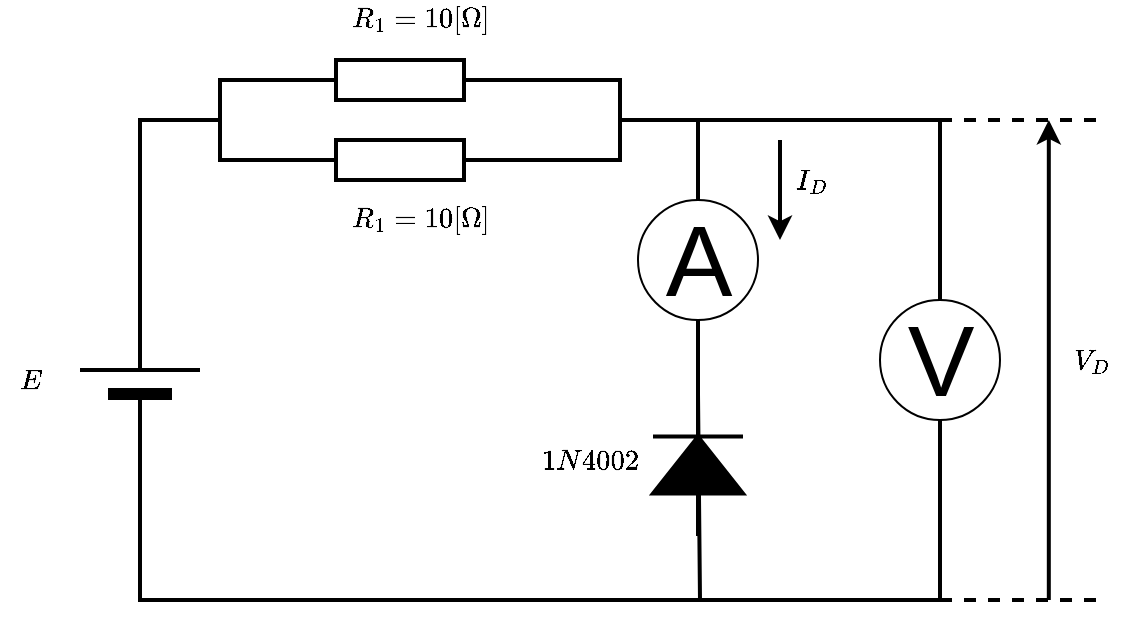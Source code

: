 <mxfile version="18.0.1" type="device"><diagram id="fkomY9Qylxee1qR4k6_M" name="ページ1"><mxGraphModel dx="1574" dy="1236" grid="1" gridSize="10" guides="1" tooltips="1" connect="1" arrows="1" fold="1" page="1" pageScale="1" pageWidth="827" pageHeight="1169" math="1" shadow="0"><root><mxCell id="0"/><mxCell id="1" parent="0"/><mxCell id="24" value="A" style="verticalLabelPosition=middle;shadow=0;dashed=0;align=center;html=1;verticalAlign=middle;strokeWidth=1;shape=ellipse;aspect=fixed;fontSize=50;" parent="1" vertex="1"><mxGeometry x="449" y="800" width="60" height="60" as="geometry"/></mxCell><mxCell id="25" value="V" style="verticalLabelPosition=middle;shadow=0;dashed=0;align=center;html=1;verticalAlign=middle;strokeWidth=1;shape=ellipse;aspect=fixed;fontSize=50;" parent="1" vertex="1"><mxGeometry x="570" y="850" width="60" height="60" as="geometry"/></mxCell><mxCell id="26" value="" style="pointerEvents=1;fillColor=strokeColor;verticalLabelPosition=bottom;shadow=0;dashed=0;align=center;html=1;verticalAlign=top;shape=mxgraph.electrical.diodes.diode;rotation=-90;strokeWidth=2;" parent="1" vertex="1"><mxGeometry x="443.5" y="910" width="71" height="45" as="geometry"/></mxCell><mxCell id="27" value="" style="verticalLabelPosition=bottom;shadow=0;dashed=0;align=center;fillColor=#000000;html=1;verticalAlign=top;strokeWidth=2;shape=mxgraph.electrical.miscellaneous.monocell_battery;rotation=-90;" parent="1" vertex="1"><mxGeometry x="150" y="860" width="100" height="60" as="geometry"/></mxCell><mxCell id="28" value="" style="endArrow=none;html=1;exitX=0;exitY=0.5;exitDx=0;exitDy=0;exitPerimeter=0;strokeWidth=2;rounded=0;" parent="1" source="27" edge="1"><mxGeometry width="50" height="50" relative="1" as="geometry"><mxPoint x="310" y="930" as="sourcePoint"/><mxPoint x="480" y="1000" as="targetPoint"/><Array as="points"><mxPoint x="200" y="1000"/></Array></mxGeometry></mxCell><mxCell id="29" value="" style="pointerEvents=1;verticalLabelPosition=bottom;shadow=0;dashed=0;align=center;html=1;verticalAlign=top;shape=mxgraph.electrical.resistors.resistor_1;rotation=0;strokeWidth=2;" parent="1" vertex="1"><mxGeometry x="280" y="730" width="100" height="20" as="geometry"/></mxCell><mxCell id="30" value="" style="pointerEvents=1;verticalLabelPosition=bottom;shadow=0;dashed=0;align=center;html=1;verticalAlign=top;shape=mxgraph.electrical.resistors.resistor_1;rotation=0;strokeWidth=2;" parent="1" vertex="1"><mxGeometry x="280" y="770" width="100" height="20" as="geometry"/></mxCell><mxCell id="31" value="" style="endArrow=none;html=1;rounded=0;strokeWidth=2;entryX=0;entryY=0.5;entryDx=0;entryDy=0;entryPerimeter=0;exitX=0;exitY=0.5;exitDx=0;exitDy=0;exitPerimeter=0;" parent="1" source="30" target="29" edge="1"><mxGeometry width="50" height="50" relative="1" as="geometry"><mxPoint x="400" y="1040" as="sourcePoint"/><mxPoint x="200" y="1040" as="targetPoint"/><Array as="points"><mxPoint x="240" y="780"/><mxPoint x="240" y="740"/></Array></mxGeometry></mxCell><mxCell id="32" value="" style="endArrow=none;html=1;rounded=0;strokeWidth=2;exitX=1;exitY=0.5;exitDx=0;exitDy=0;exitPerimeter=0;" parent="1" source="27" edge="1"><mxGeometry width="50" height="50" relative="1" as="geometry"><mxPoint x="410" y="880" as="sourcePoint"/><mxPoint x="240" y="760" as="targetPoint"/><Array as="points"><mxPoint x="200" y="760"/></Array></mxGeometry></mxCell><mxCell id="33" value="" style="endArrow=none;html=1;rounded=0;strokeWidth=2;exitX=1;exitY=0.5;exitDx=0;exitDy=0;exitPerimeter=0;entryX=1;entryY=0.5;entryDx=0;entryDy=0;entryPerimeter=0;" parent="1" source="29" target="30" edge="1"><mxGeometry width="50" height="50" relative="1" as="geometry"><mxPoint x="400" y="650" as="sourcePoint"/><mxPoint x="460" y="830" as="targetPoint"/><Array as="points"><mxPoint x="440" y="740"/><mxPoint x="440" y="780"/></Array></mxGeometry></mxCell><mxCell id="34" value="" style="endArrow=none;html=1;rounded=0;strokeWidth=2;entryX=0.5;entryY=1;entryDx=0;entryDy=0;exitX=1;exitY=0.5;exitDx=0;exitDy=0;exitPerimeter=0;" parent="1" source="26" target="25" edge="1"><mxGeometry width="50" height="50" relative="1" as="geometry"><mxPoint x="290" y="890" as="sourcePoint"/><mxPoint x="700" y="1000" as="targetPoint"/><Array as="points"><mxPoint x="480" y="1000"/><mxPoint x="600" y="1000"/></Array></mxGeometry></mxCell><mxCell id="35" value="" style="endArrow=none;html=1;rounded=0;strokeWidth=2;entryX=0.5;entryY=1;entryDx=0;entryDy=0;exitX=0;exitY=0.5;exitDx=0;exitDy=0;exitPerimeter=0;" parent="1" source="26" target="24" edge="1"><mxGeometry width="50" height="50" relative="1" as="geometry"><mxPoint x="400" y="890" as="sourcePoint"/><mxPoint x="450" y="840" as="targetPoint"/></mxGeometry></mxCell><mxCell id="36" value="" style="endArrow=none;html=1;rounded=0;strokeWidth=2;entryX=0.5;entryY=0;entryDx=0;entryDy=0;" parent="1" target="24" edge="1"><mxGeometry width="50" height="50" relative="1" as="geometry"><mxPoint x="440" y="760" as="sourcePoint"/><mxPoint x="600" y="760" as="targetPoint"/><Array as="points"><mxPoint x="479" y="760"/></Array></mxGeometry></mxCell><mxCell id="37" value="" style="endArrow=none;html=1;rounded=0;strokeWidth=2;entryX=0.5;entryY=0;entryDx=0;entryDy=0;" parent="1" target="25" edge="1"><mxGeometry width="50" height="50" relative="1" as="geometry"><mxPoint x="480" y="760" as="sourcePoint"/><mxPoint x="650" y="880" as="targetPoint"/><Array as="points"><mxPoint x="600" y="760"/></Array></mxGeometry></mxCell><mxCell id="48" value="`R_1=10[\Omega]`" style="text;html=1;align=center;verticalAlign=middle;resizable=0;points=[];autosize=1;strokeColor=none;fillColor=none;" parent="1" vertex="1"><mxGeometry x="280" y="700" width="120" height="20" as="geometry"/></mxCell><mxCell id="49" value="`R_1=10[\Omega]`" style="text;html=1;align=center;verticalAlign=middle;resizable=0;points=[];autosize=1;strokeColor=none;fillColor=none;" parent="1" vertex="1"><mxGeometry x="280" y="800" width="120" height="20" as="geometry"/></mxCell><mxCell id="50" value="`I_D`" style="text;html=1;align=center;verticalAlign=middle;resizable=0;points=[];autosize=1;strokeColor=none;fillColor=none;" parent="1" vertex="1"><mxGeometry x="514.5" y="780" width="40" height="20" as="geometry"/></mxCell><mxCell id="51" value="`V_D`" style="text;html=1;align=center;verticalAlign=middle;resizable=0;points=[];autosize=1;strokeColor=none;fillColor=none;" parent="1" vertex="1"><mxGeometry x="650" y="870" width="50" height="20" as="geometry"/></mxCell><mxCell id="52" value="" style="endArrow=classic;html=1;rounded=0;strokeWidth=2;" parent="1" edge="1"><mxGeometry width="50" height="50" relative="1" as="geometry"><mxPoint x="520" y="770" as="sourcePoint"/><mxPoint x="520" y="820" as="targetPoint"/></mxGeometry></mxCell><mxCell id="53" value="" style="endArrow=none;dashed=1;html=1;rounded=0;strokeWidth=2;" parent="1" edge="1"><mxGeometry width="50" height="50" relative="1" as="geometry"><mxPoint x="600" y="760" as="sourcePoint"/><mxPoint x="680" y="760" as="targetPoint"/></mxGeometry></mxCell><mxCell id="54" value="" style="endArrow=none;dashed=1;html=1;rounded=0;strokeWidth=2;" parent="1" edge="1"><mxGeometry width="50" height="50" relative="1" as="geometry"><mxPoint x="600" y="1000" as="sourcePoint"/><mxPoint x="680" y="1000" as="targetPoint"/></mxGeometry></mxCell><mxCell id="55" value="" style="endArrow=classic;html=1;rounded=0;strokeWidth=2;" parent="1" edge="1"><mxGeometry width="50" height="50" relative="1" as="geometry"><mxPoint x="654.41" y="1000" as="sourcePoint"/><mxPoint x="654.41" y="760" as="targetPoint"/></mxGeometry></mxCell><mxCell id="57" value="`1N4002`" style="text;html=1;align=center;verticalAlign=middle;resizable=0;points=[];autosize=1;strokeColor=none;fillColor=none;" parent="1" vertex="1"><mxGeometry x="390" y="920" width="70" height="20" as="geometry"/></mxCell><mxCell id="58" value="`E`" style="text;html=1;align=center;verticalAlign=middle;resizable=0;points=[];autosize=1;strokeColor=none;fillColor=none;" parent="1" vertex="1"><mxGeometry x="130" y="880" width="30" height="20" as="geometry"/></mxCell></root></mxGraphModel></diagram></mxfile>